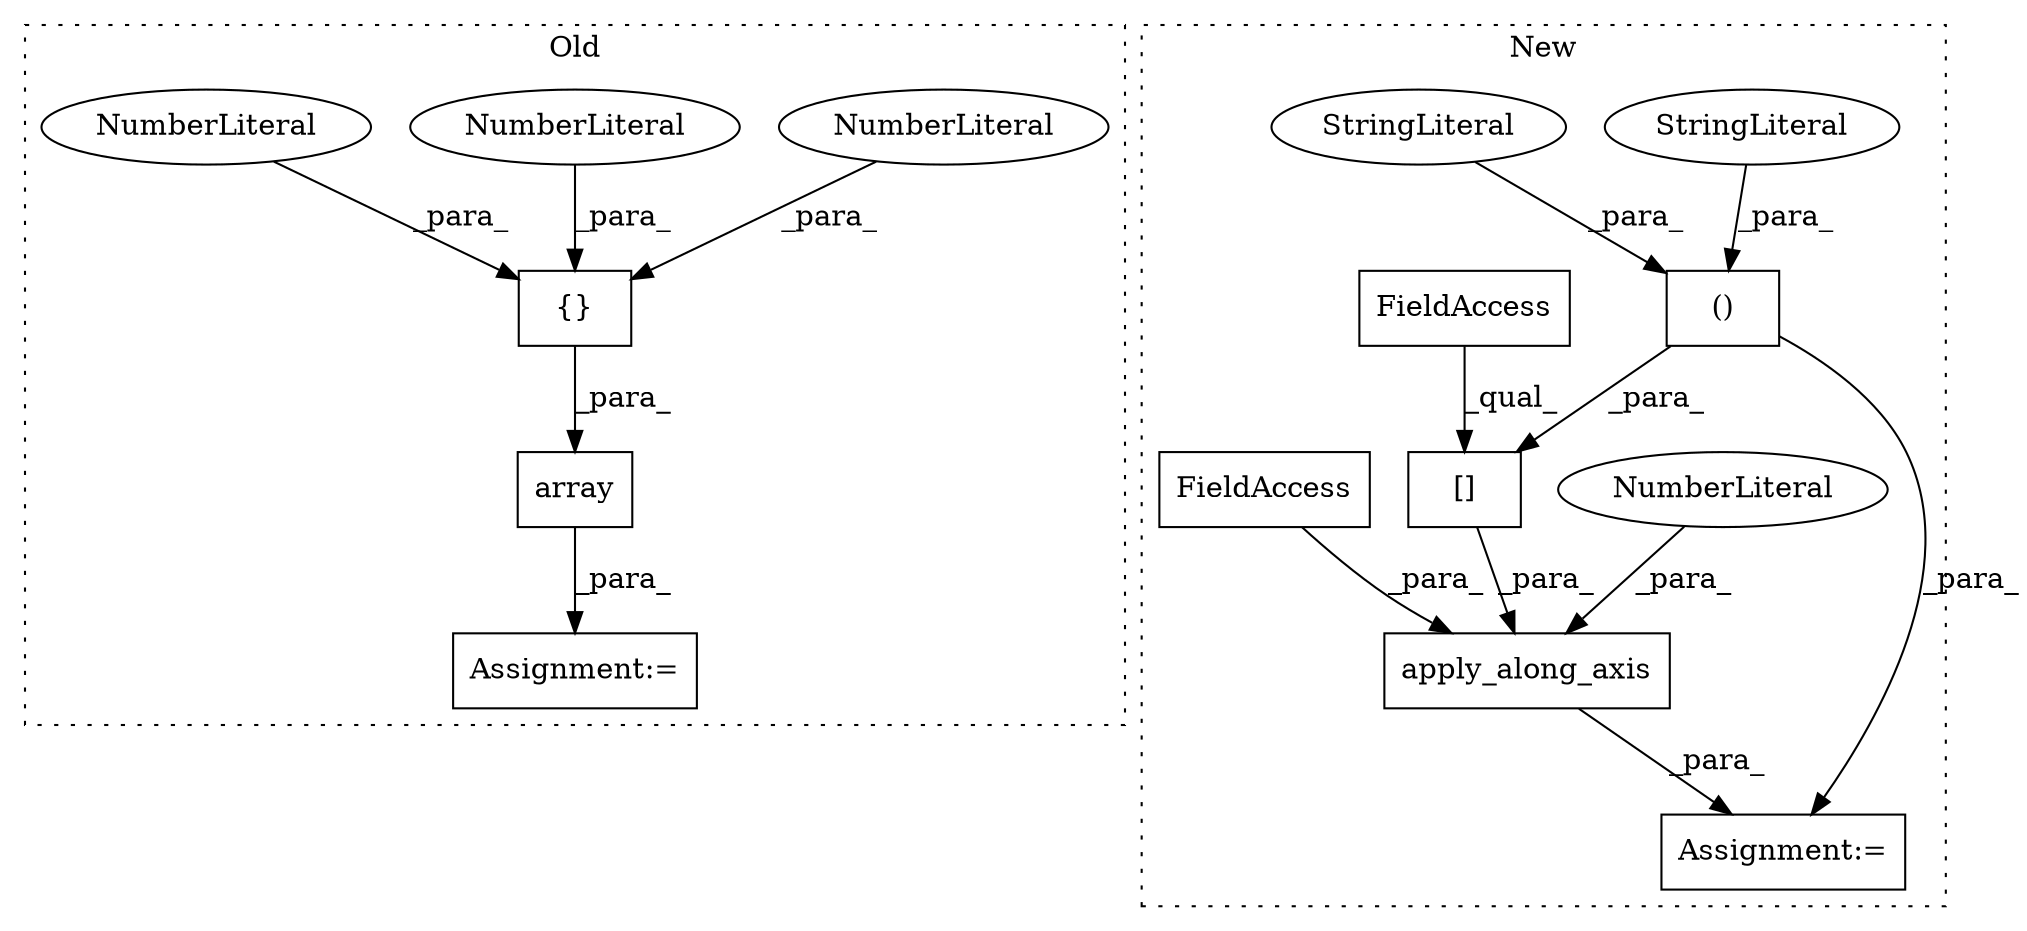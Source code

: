 digraph G {
subgraph cluster0 {
1 [label="{}" a="4" s="7570,7614" l="1,1" shape="box"];
4 [label="Assignment:=" a="7" s="7546" l="1" shape="box"];
9 [label="NumberLiteral" a="34" s="7593" l="10" shape="ellipse"];
11 [label="NumberLiteral" a="34" s="7571" l="10" shape="ellipse"];
12 [label="NumberLiteral" a="34" s="7604" l="10" shape="ellipse"];
13 [label="array" a="32" s="7553,7615" l="6,1" shape="box"];
label = "Old";
style="dotted";
}
subgraph cluster1 {
2 [label="apply_along_axis" a="32" s="8068,8166" l="17,1" shape="box"];
3 [label="Assignment:=" a="7" s="8061" l="1" shape="box"];
5 [label="NumberLiteral" a="34" s="8165" l="1" shape="ellipse"];
6 [label="()" a="106" s="8113" l="49" shape="box"];
7 [label="StringLiteral" a="45" s="8113" l="18" shape="ellipse"];
8 [label="StringLiteral" a="45" s="8144" l="18" shape="ellipse"];
10 [label="[]" a="2" s="8097,8162" l="16,2" shape="box"];
14 [label="FieldAccess" a="22" s="8085" l="11" shape="box"];
15 [label="FieldAccess" a="22" s="8097" l="10" shape="box"];
label = "New";
style="dotted";
}
1 -> 13 [label="_para_"];
2 -> 3 [label="_para_"];
5 -> 2 [label="_para_"];
6 -> 10 [label="_para_"];
6 -> 3 [label="_para_"];
7 -> 6 [label="_para_"];
8 -> 6 [label="_para_"];
9 -> 1 [label="_para_"];
10 -> 2 [label="_para_"];
11 -> 1 [label="_para_"];
12 -> 1 [label="_para_"];
13 -> 4 [label="_para_"];
14 -> 2 [label="_para_"];
15 -> 10 [label="_qual_"];
}